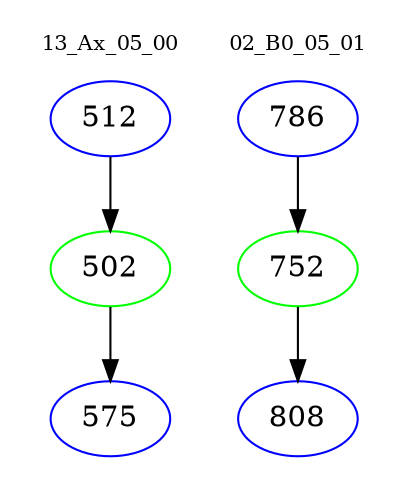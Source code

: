 digraph{
subgraph cluster_0 {
color = white
label = "13_Ax_05_00";
fontsize=10;
T0_512 [label="512", color="blue"]
T0_512 -> T0_502 [color="black"]
T0_502 [label="502", color="green"]
T0_502 -> T0_575 [color="black"]
T0_575 [label="575", color="blue"]
}
subgraph cluster_1 {
color = white
label = "02_B0_05_01";
fontsize=10;
T1_786 [label="786", color="blue"]
T1_786 -> T1_752 [color="black"]
T1_752 [label="752", color="green"]
T1_752 -> T1_808 [color="black"]
T1_808 [label="808", color="blue"]
}
}
